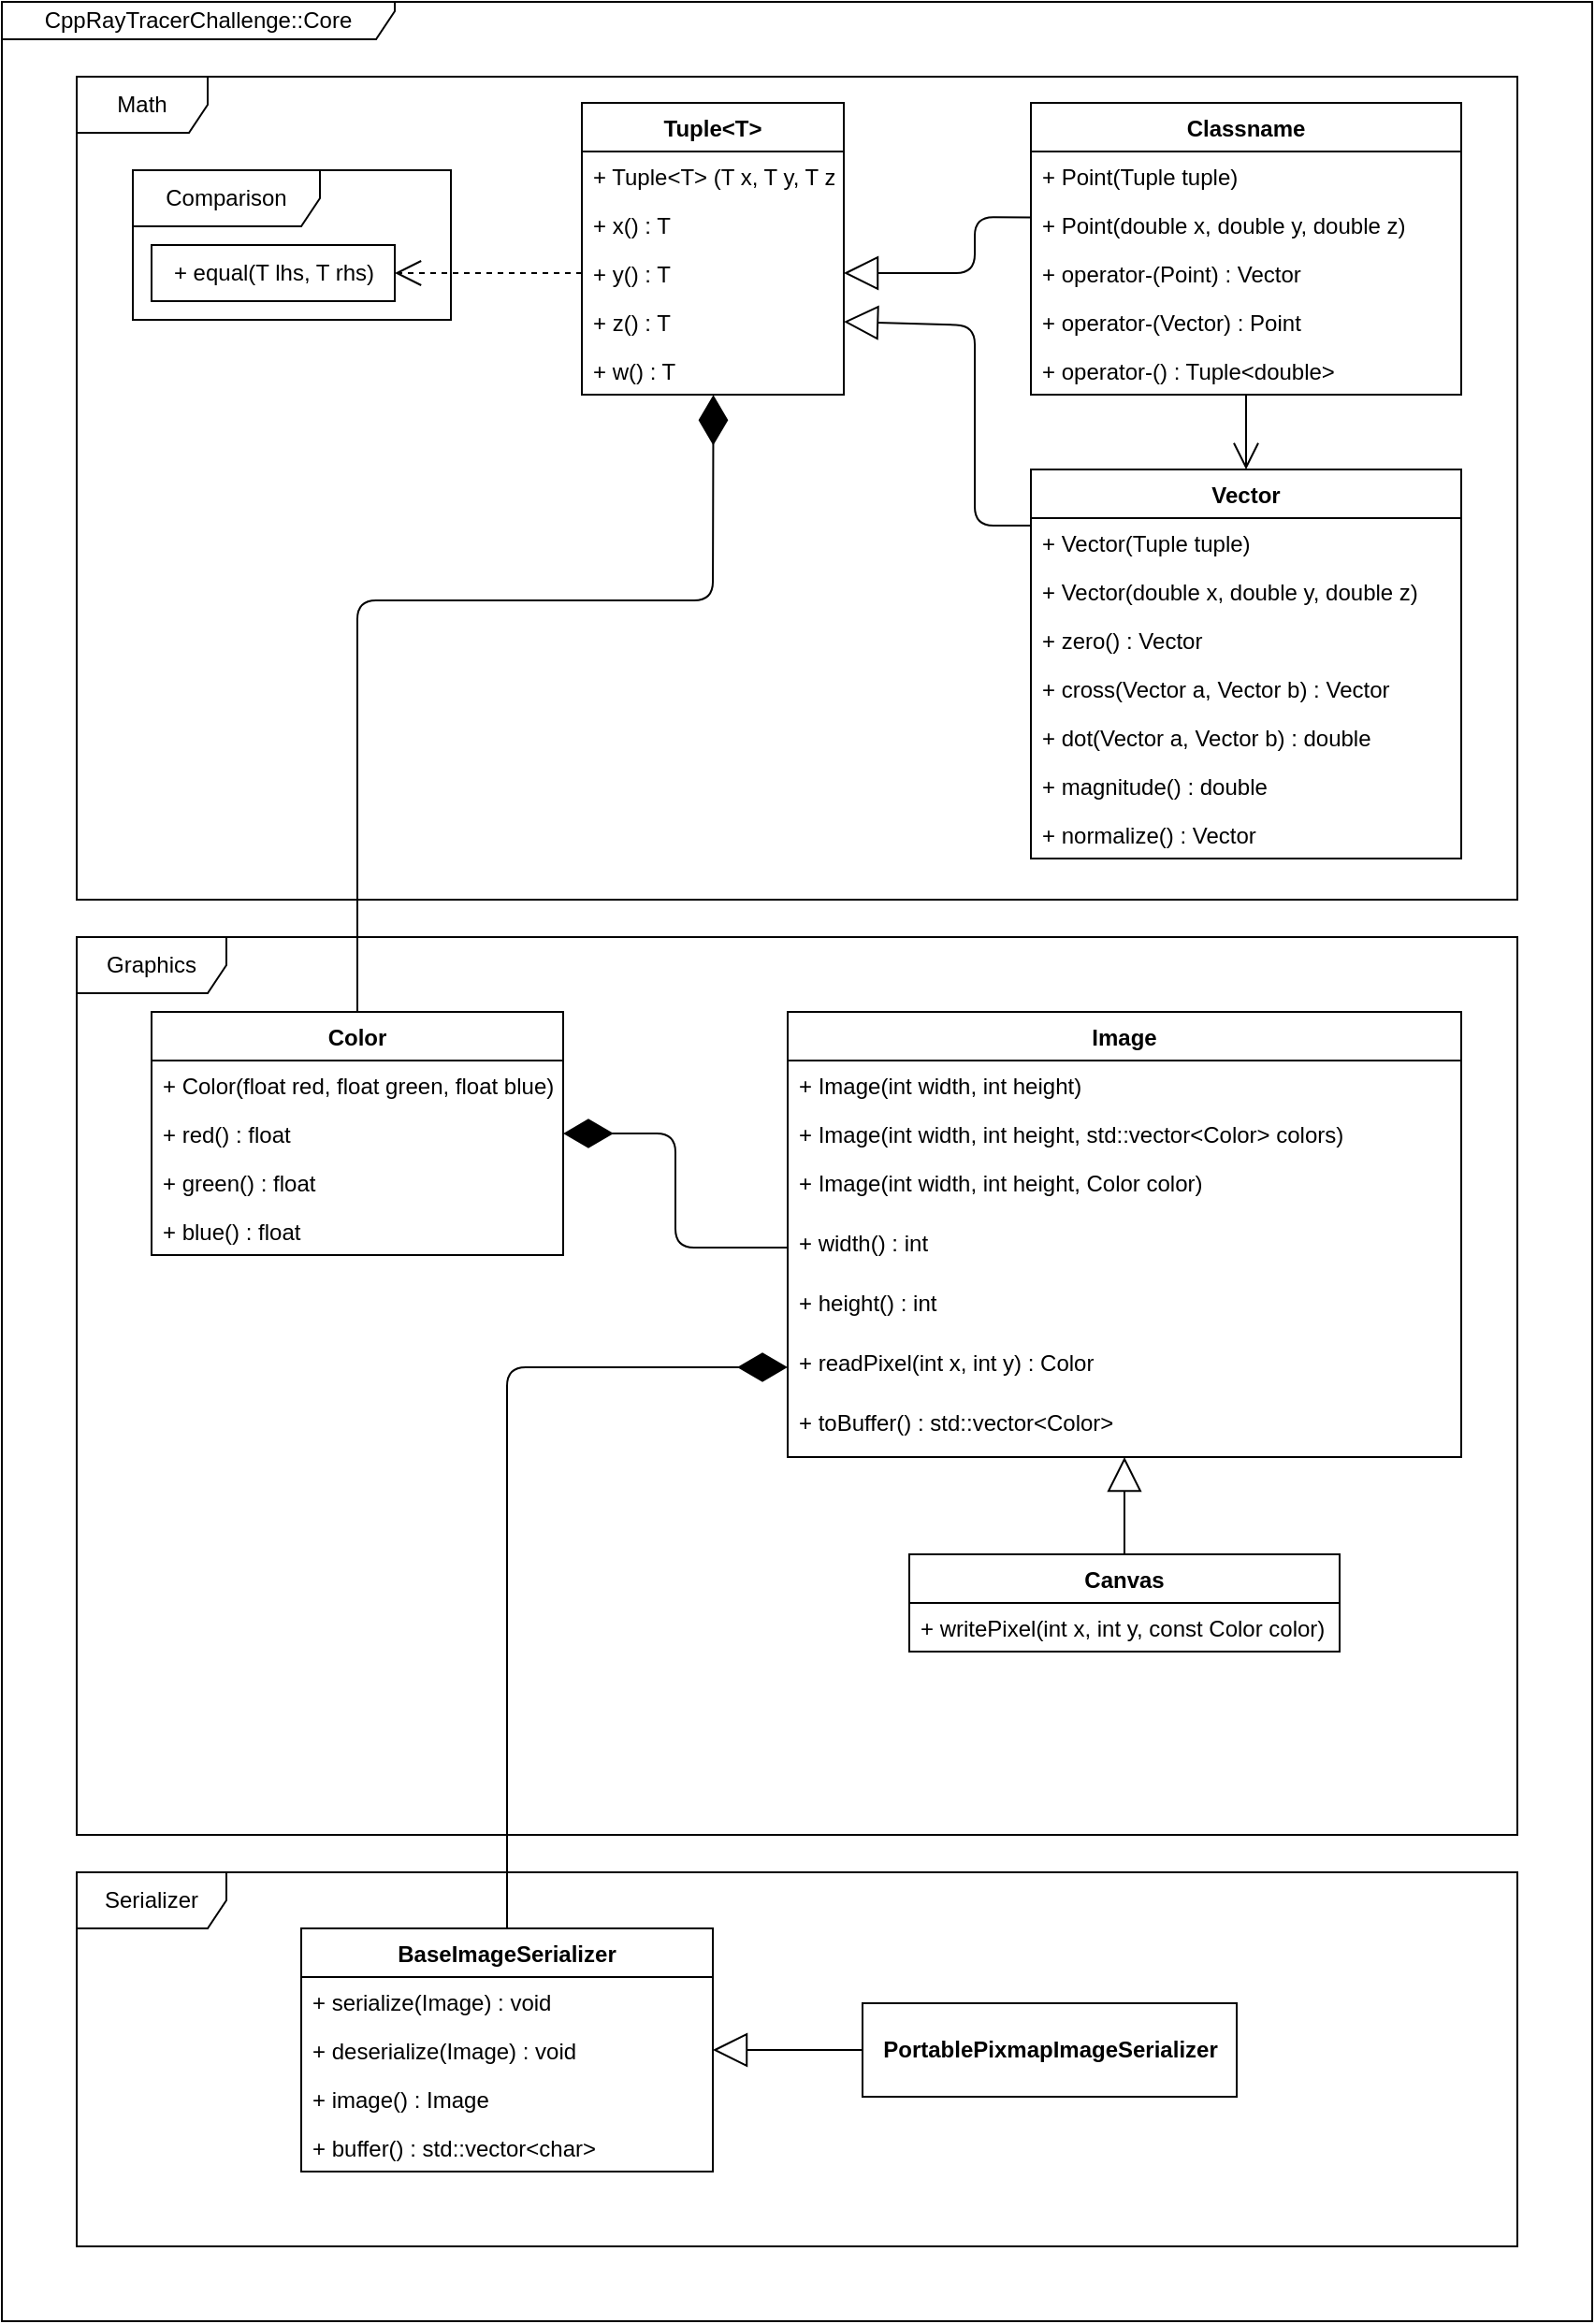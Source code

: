 <mxfile version="14.6.0"><diagram id="nn5Bj17SrMNnMcdJmBOz" name="Page-1"><mxGraphModel dx="2561" dy="1603" grid="1" gridSize="10" guides="1" tooltips="1" connect="1" arrows="1" fold="1" page="1" pageScale="1" pageWidth="850" pageHeight="1100" math="0" shadow="0"><root><mxCell id="0"/><mxCell id="1" parent="0"/><mxCell id="qW6ZxlCImox__-B0Sin3-20" value="CppRayTracerChallenge::Core" style="shape=umlFrame;whiteSpace=wrap;html=1;width=210;height=20;" parent="1" vertex="1"><mxGeometry width="850" height="1240" as="geometry"/></mxCell><mxCell id="qW6ZxlCImox__-B0Sin3-1" value="Graphics" style="shape=umlFrame;whiteSpace=wrap;html=1;width=80;height=30;" parent="1" vertex="1"><mxGeometry x="40" y="500" width="770" height="480" as="geometry"/></mxCell><mxCell id="qW6ZxlCImox__-B0Sin3-2" value="Math" style="shape=umlFrame;whiteSpace=wrap;html=1;width=70;height=30;" parent="1" vertex="1"><mxGeometry x="40" y="40" width="770" height="440" as="geometry"/></mxCell><mxCell id="qW6ZxlCImox__-B0Sin3-14" value="" style="endArrow=block;endSize=16;endFill=0;html=1;exitX=0.001;exitY=0.355;exitDx=0;exitDy=0;entryX=1;entryY=0.5;entryDx=0;entryDy=0;exitPerimeter=0;" parent="1" source="0zGpseCtfhq_ewiO13eP-45" target="0zGpseCtfhq_ewiO13eP-32" edge="1"><mxGeometry width="160" relative="1" as="geometry"><mxPoint x="550" y="115" as="sourcePoint"/><mxPoint x="320" y="300" as="targetPoint"/><Array as="points"><mxPoint x="520" y="115"/><mxPoint x="520" y="145"/></Array></mxGeometry></mxCell><mxCell id="qW6ZxlCImox__-B0Sin3-16" value="&lt;div&gt;&lt;br&gt;&lt;/div&gt;&lt;div&gt;&lt;br&gt;&lt;/div&gt;" style="edgeLabel;html=1;align=center;verticalAlign=middle;resizable=0;points=[];" parent="qW6ZxlCImox__-B0Sin3-14" vertex="1" connectable="0"><mxGeometry x="-0.227" y="2" relative="1" as="geometry"><mxPoint as="offset"/></mxGeometry></mxCell><mxCell id="qW6ZxlCImox__-B0Sin3-18" value="&lt;div&gt;&lt;br&gt;&lt;/div&gt;" style="edgeLabel;html=1;align=center;verticalAlign=middle;resizable=0;points=[];" parent="qW6ZxlCImox__-B0Sin3-14" vertex="1" connectable="0"><mxGeometry x="-0.388" y="3" relative="1" as="geometry"><mxPoint as="offset"/></mxGeometry></mxCell><mxCell id="qW6ZxlCImox__-B0Sin3-15" value="" style="endArrow=block;endSize=16;endFill=0;html=1;exitX=0;exitY=0.5;exitDx=0;exitDy=0;entryX=1;entryY=0.5;entryDx=0;entryDy=0;" parent="1" target="0zGpseCtfhq_ewiO13eP-33" edge="1"><mxGeometry width="160" relative="1" as="geometry"><mxPoint x="550.0" y="280" as="sourcePoint"/><mxPoint x="330" y="270" as="targetPoint"/><Array as="points"><mxPoint x="520" y="280"/><mxPoint x="520" y="173"/></Array></mxGeometry></mxCell><mxCell id="qW6ZxlCImox__-B0Sin3-21" value="" style="endArrow=open;endSize=12;dashed=1;html=1;exitX=0;exitY=0.5;exitDx=0;exitDy=0;entryX=1;entryY=0.5;entryDx=0;entryDy=0;" parent="1" source="0zGpseCtfhq_ewiO13eP-32" target="0zGpseCtfhq_ewiO13eP-28" edge="1"><mxGeometry width="160" relative="1" as="geometry"><mxPoint x="-110" y="380" as="sourcePoint"/><mxPoint x="210.0" y="145" as="targetPoint"/></mxGeometry></mxCell><mxCell id="qW6ZxlCImox__-B0Sin3-25" value="" style="endArrow=diamondThin;endFill=1;endSize=24;html=1;entryX=0.502;entryY=1.005;entryDx=0;entryDy=0;exitX=0.5;exitY=0;exitDx=0;exitDy=0;entryPerimeter=0;" parent="1" source="0zGpseCtfhq_ewiO13eP-20" target="0zGpseCtfhq_ewiO13eP-34" edge="1"><mxGeometry width="160" relative="1" as="geometry"><mxPoint x="260.0" y="484" as="sourcePoint"/><mxPoint x="70" y="490" as="targetPoint"/><Array as="points"><mxPoint x="190" y="320"/><mxPoint x="380" y="320"/></Array></mxGeometry></mxCell><mxCell id="0zGpseCtfhq_ewiO13eP-2" value="" style="endArrow=open;endFill=1;endSize=12;html=1;entryX=0.5;entryY=0;entryDx=0;entryDy=0;exitX=0.5;exitY=1;exitDx=0;exitDy=0;" edge="1" parent="1" source="0zGpseCtfhq_ewiO13eP-43" target="0zGpseCtfhq_ewiO13eP-35"><mxGeometry width="160" relative="1" as="geometry"><mxPoint x="665" y="170" as="sourcePoint"/><mxPoint x="665.0" y="210" as="targetPoint"/></mxGeometry></mxCell><mxCell id="0zGpseCtfhq_ewiO13eP-7" value="Image" style="swimlane;fontStyle=1;childLayout=stackLayout;horizontal=1;startSize=26;fillColor=none;horizontalStack=0;resizeParent=1;resizeParentMax=0;resizeLast=0;collapsible=1;marginBottom=0;" vertex="1" parent="1"><mxGeometry x="420" y="540" width="360" height="238" as="geometry"/></mxCell><mxCell id="0zGpseCtfhq_ewiO13eP-8" value="+ Image(int width, int height)" style="text;strokeColor=none;fillColor=none;align=left;verticalAlign=top;spacingLeft=4;spacingRight=4;overflow=hidden;rotatable=0;points=[[0,0.5],[1,0.5]];portConstraint=eastwest;" vertex="1" parent="0zGpseCtfhq_ewiO13eP-7"><mxGeometry y="26" width="360" height="26" as="geometry"/></mxCell><mxCell id="0zGpseCtfhq_ewiO13eP-9" value="+ Image(int width, int height, std::vector&lt;Color&gt; colors)" style="text;strokeColor=none;fillColor=none;align=left;verticalAlign=top;spacingLeft=4;spacingRight=4;overflow=hidden;rotatable=0;points=[[0,0.5],[1,0.5]];portConstraint=eastwest;" vertex="1" parent="0zGpseCtfhq_ewiO13eP-7"><mxGeometry y="52" width="360" height="26" as="geometry"/></mxCell><mxCell id="0zGpseCtfhq_ewiO13eP-10" value="+ Image(int width, int height, Color color)" style="text;strokeColor=none;fillColor=none;align=left;verticalAlign=top;spacingLeft=4;spacingRight=4;overflow=hidden;rotatable=0;points=[[0,0.5],[1,0.5]];portConstraint=eastwest;" vertex="1" parent="0zGpseCtfhq_ewiO13eP-7"><mxGeometry y="78" width="360" height="32" as="geometry"/></mxCell><mxCell id="0zGpseCtfhq_ewiO13eP-11" value="+ width() : int" style="text;strokeColor=none;fillColor=none;align=left;verticalAlign=top;spacingLeft=4;spacingRight=4;overflow=hidden;rotatable=0;points=[[0,0.5],[1,0.5]];portConstraint=eastwest;" vertex="1" parent="0zGpseCtfhq_ewiO13eP-7"><mxGeometry y="110" width="360" height="32" as="geometry"/></mxCell><mxCell id="0zGpseCtfhq_ewiO13eP-12" value="+ height() : int" style="text;strokeColor=none;fillColor=none;align=left;verticalAlign=top;spacingLeft=4;spacingRight=4;overflow=hidden;rotatable=0;points=[[0,0.5],[1,0.5]];portConstraint=eastwest;" vertex="1" parent="0zGpseCtfhq_ewiO13eP-7"><mxGeometry y="142" width="360" height="32" as="geometry"/></mxCell><mxCell id="0zGpseCtfhq_ewiO13eP-13" value="+ readPixel(int x, int y) : Color" style="text;strokeColor=none;fillColor=none;align=left;verticalAlign=top;spacingLeft=4;spacingRight=4;overflow=hidden;rotatable=0;points=[[0,0.5],[1,0.5]];portConstraint=eastwest;" vertex="1" parent="0zGpseCtfhq_ewiO13eP-7"><mxGeometry y="174" width="360" height="32" as="geometry"/></mxCell><mxCell id="0zGpseCtfhq_ewiO13eP-14" value="+ toBuffer() : std::vector&lt;Color&gt;" style="text;strokeColor=none;fillColor=none;align=left;verticalAlign=top;spacingLeft=4;spacingRight=4;overflow=hidden;rotatable=0;points=[[0,0.5],[1,0.5]];portConstraint=eastwest;" vertex="1" parent="0zGpseCtfhq_ewiO13eP-7"><mxGeometry y="206" width="360" height="32" as="geometry"/></mxCell><mxCell id="0zGpseCtfhq_ewiO13eP-15" value="Canvas" style="swimlane;fontStyle=1;childLayout=stackLayout;horizontal=1;startSize=26;fillColor=none;horizontalStack=0;resizeParent=1;resizeParentMax=0;resizeLast=0;collapsible=1;marginBottom=0;" vertex="1" parent="1"><mxGeometry x="485" y="830" width="230" height="52" as="geometry"/></mxCell><mxCell id="0zGpseCtfhq_ewiO13eP-16" value="+ writePixel(int x, int y, const Color color)" style="text;strokeColor=none;fillColor=none;align=left;verticalAlign=top;spacingLeft=4;spacingRight=4;overflow=hidden;rotatable=0;points=[[0,0.5],[1,0.5]];portConstraint=eastwest;" vertex="1" parent="0zGpseCtfhq_ewiO13eP-15"><mxGeometry y="26" width="230" height="26" as="geometry"/></mxCell><mxCell id="0zGpseCtfhq_ewiO13eP-19" value="" style="endArrow=block;endSize=16;endFill=0;html=1;exitX=0.5;exitY=0;exitDx=0;exitDy=0;" edge="1" parent="1" source="0zGpseCtfhq_ewiO13eP-15" target="0zGpseCtfhq_ewiO13eP-14"><mxGeometry width="160" relative="1" as="geometry"><mxPoint x="120" y="840" as="sourcePoint"/><mxPoint x="280" y="840" as="targetPoint"/></mxGeometry></mxCell><mxCell id="0zGpseCtfhq_ewiO13eP-20" value="Color" style="swimlane;fontStyle=1;childLayout=stackLayout;horizontal=1;startSize=26;fillColor=none;horizontalStack=0;resizeParent=1;resizeParentMax=0;resizeLast=0;collapsible=1;marginBottom=0;" vertex="1" parent="1"><mxGeometry x="80" y="540" width="220" height="130" as="geometry"/></mxCell><mxCell id="0zGpseCtfhq_ewiO13eP-21" value="+ Color(float red, float green, float blue)" style="text;strokeColor=none;fillColor=none;align=left;verticalAlign=top;spacingLeft=4;spacingRight=4;overflow=hidden;rotatable=0;points=[[0,0.5],[1,0.5]];portConstraint=eastwest;" vertex="1" parent="0zGpseCtfhq_ewiO13eP-20"><mxGeometry y="26" width="220" height="26" as="geometry"/></mxCell><mxCell id="0zGpseCtfhq_ewiO13eP-22" value="+ red() : float" style="text;strokeColor=none;fillColor=none;align=left;verticalAlign=top;spacingLeft=4;spacingRight=4;overflow=hidden;rotatable=0;points=[[0,0.5],[1,0.5]];portConstraint=eastwest;" vertex="1" parent="0zGpseCtfhq_ewiO13eP-20"><mxGeometry y="52" width="220" height="26" as="geometry"/></mxCell><mxCell id="0zGpseCtfhq_ewiO13eP-23" value="+ green() : float" style="text;strokeColor=none;fillColor=none;align=left;verticalAlign=top;spacingLeft=4;spacingRight=4;overflow=hidden;rotatable=0;points=[[0,0.5],[1,0.5]];portConstraint=eastwest;" vertex="1" parent="0zGpseCtfhq_ewiO13eP-20"><mxGeometry y="78" width="220" height="26" as="geometry"/></mxCell><mxCell id="0zGpseCtfhq_ewiO13eP-24" value="+ blue() : float" style="text;strokeColor=none;fillColor=none;align=left;verticalAlign=top;spacingLeft=4;spacingRight=4;overflow=hidden;rotatable=0;points=[[0,0.5],[1,0.5]];portConstraint=eastwest;" vertex="1" parent="0zGpseCtfhq_ewiO13eP-20"><mxGeometry y="104" width="220" height="26" as="geometry"/></mxCell><mxCell id="0zGpseCtfhq_ewiO13eP-25" value="" style="endArrow=diamondThin;endFill=1;endSize=24;html=1;exitX=0;exitY=0.5;exitDx=0;exitDy=0;entryX=1;entryY=0.5;entryDx=0;entryDy=0;" edge="1" parent="1" source="0zGpseCtfhq_ewiO13eP-11" target="0zGpseCtfhq_ewiO13eP-20"><mxGeometry width="160" relative="1" as="geometry"><mxPoint x="-90" y="730" as="sourcePoint"/><mxPoint x="70" y="730" as="targetPoint"/><Array as="points"><mxPoint x="360" y="666"/><mxPoint x="360" y="605"/></Array></mxGeometry></mxCell><mxCell id="0zGpseCtfhq_ewiO13eP-27" value="Comparison" style="shape=umlFrame;whiteSpace=wrap;html=1;width=100;height=30;" vertex="1" parent="1"><mxGeometry x="70" y="90" width="170" height="80" as="geometry"/></mxCell><mxCell id="0zGpseCtfhq_ewiO13eP-28" value="+ equal(T lhs, T rhs)" style="html=1;" vertex="1" parent="1"><mxGeometry x="80" y="130" width="130" height="30" as="geometry"/></mxCell><mxCell id="0zGpseCtfhq_ewiO13eP-29" value="Tuple&lt;T&gt;" style="swimlane;fontStyle=1;childLayout=stackLayout;horizontal=1;startSize=26;fillColor=none;horizontalStack=0;resizeParent=1;resizeParentMax=0;resizeLast=0;collapsible=1;marginBottom=0;" vertex="1" parent="1"><mxGeometry x="310" y="54" width="140" height="156" as="geometry"/></mxCell><mxCell id="0zGpseCtfhq_ewiO13eP-30" value="+ Tuple&lt;T&gt; (T x, T y, T z, T w)" style="text;strokeColor=none;fillColor=none;align=left;verticalAlign=top;spacingLeft=4;spacingRight=4;overflow=hidden;rotatable=0;points=[[0,0.5],[1,0.5]];portConstraint=eastwest;" vertex="1" parent="0zGpseCtfhq_ewiO13eP-29"><mxGeometry y="26" width="140" height="26" as="geometry"/></mxCell><mxCell id="0zGpseCtfhq_ewiO13eP-31" value="+ x() : T" style="text;strokeColor=none;fillColor=none;align=left;verticalAlign=top;spacingLeft=4;spacingRight=4;overflow=hidden;rotatable=0;points=[[0,0.5],[1,0.5]];portConstraint=eastwest;" vertex="1" parent="0zGpseCtfhq_ewiO13eP-29"><mxGeometry y="52" width="140" height="26" as="geometry"/></mxCell><mxCell id="0zGpseCtfhq_ewiO13eP-32" value="+ y() : T" style="text;strokeColor=none;fillColor=none;align=left;verticalAlign=top;spacingLeft=4;spacingRight=4;overflow=hidden;rotatable=0;points=[[0,0.5],[1,0.5]];portConstraint=eastwest;" vertex="1" parent="0zGpseCtfhq_ewiO13eP-29"><mxGeometry y="78" width="140" height="26" as="geometry"/></mxCell><mxCell id="0zGpseCtfhq_ewiO13eP-33" value="+ z() : T" style="text;strokeColor=none;fillColor=none;align=left;verticalAlign=top;spacingLeft=4;spacingRight=4;overflow=hidden;rotatable=0;points=[[0,0.5],[1,0.5]];portConstraint=eastwest;" vertex="1" parent="0zGpseCtfhq_ewiO13eP-29"><mxGeometry y="104" width="140" height="26" as="geometry"/></mxCell><mxCell id="0zGpseCtfhq_ewiO13eP-34" value="+ w() : T" style="text;strokeColor=none;fillColor=none;align=left;verticalAlign=top;spacingLeft=4;spacingRight=4;overflow=hidden;rotatable=0;points=[[0,0.5],[1,0.5]];portConstraint=eastwest;" vertex="1" parent="0zGpseCtfhq_ewiO13eP-29"><mxGeometry y="130" width="140" height="26" as="geometry"/></mxCell><mxCell id="0zGpseCtfhq_ewiO13eP-35" value="Vector" style="swimlane;fontStyle=1;childLayout=stackLayout;horizontal=1;startSize=26;fillColor=none;horizontalStack=0;resizeParent=1;resizeParentMax=0;resizeLast=0;collapsible=1;marginBottom=0;" vertex="1" parent="1"><mxGeometry x="550" y="250" width="230" height="208" as="geometry"/></mxCell><mxCell id="0zGpseCtfhq_ewiO13eP-36" value="+ Vector(Tuple tuple)" style="text;strokeColor=none;fillColor=none;align=left;verticalAlign=top;spacingLeft=4;spacingRight=4;overflow=hidden;rotatable=0;points=[[0,0.5],[1,0.5]];portConstraint=eastwest;" vertex="1" parent="0zGpseCtfhq_ewiO13eP-35"><mxGeometry y="26" width="230" height="26" as="geometry"/></mxCell><mxCell id="0zGpseCtfhq_ewiO13eP-37" value="+ Vector(double x, double y, double z)" style="text;strokeColor=none;fillColor=none;align=left;verticalAlign=top;spacingLeft=4;spacingRight=4;overflow=hidden;rotatable=0;points=[[0,0.5],[1,0.5]];portConstraint=eastwest;" vertex="1" parent="0zGpseCtfhq_ewiO13eP-35"><mxGeometry y="52" width="230" height="26" as="geometry"/></mxCell><mxCell id="0zGpseCtfhq_ewiO13eP-38" value="+ zero() : Vector" style="text;strokeColor=none;fillColor=none;align=left;verticalAlign=top;spacingLeft=4;spacingRight=4;overflow=hidden;rotatable=0;points=[[0,0.5],[1,0.5]];portConstraint=eastwest;" vertex="1" parent="0zGpseCtfhq_ewiO13eP-35"><mxGeometry y="78" width="230" height="26" as="geometry"/></mxCell><mxCell id="0zGpseCtfhq_ewiO13eP-39" value="+ cross(Vector a, Vector b) : Vector" style="text;strokeColor=none;fillColor=none;align=left;verticalAlign=top;spacingLeft=4;spacingRight=4;overflow=hidden;rotatable=0;points=[[0,0.5],[1,0.5]];portConstraint=eastwest;" vertex="1" parent="0zGpseCtfhq_ewiO13eP-35"><mxGeometry y="104" width="230" height="26" as="geometry"/></mxCell><mxCell id="0zGpseCtfhq_ewiO13eP-40" value="+ dot(Vector a, Vector b) : double" style="text;strokeColor=none;fillColor=none;align=left;verticalAlign=top;spacingLeft=4;spacingRight=4;overflow=hidden;rotatable=0;points=[[0,0.5],[1,0.5]];portConstraint=eastwest;" vertex="1" parent="0zGpseCtfhq_ewiO13eP-35"><mxGeometry y="130" width="230" height="26" as="geometry"/></mxCell><mxCell id="0zGpseCtfhq_ewiO13eP-41" value="+ magnitude() : double" style="text;strokeColor=none;fillColor=none;align=left;verticalAlign=top;spacingLeft=4;spacingRight=4;overflow=hidden;rotatable=0;points=[[0,0.5],[1,0.5]];portConstraint=eastwest;" vertex="1" parent="0zGpseCtfhq_ewiO13eP-35"><mxGeometry y="156" width="230" height="26" as="geometry"/></mxCell><mxCell id="0zGpseCtfhq_ewiO13eP-42" value="+ normalize() : Vector" style="text;strokeColor=none;fillColor=none;align=left;verticalAlign=top;spacingLeft=4;spacingRight=4;overflow=hidden;rotatable=0;points=[[0,0.5],[1,0.5]];portConstraint=eastwest;" vertex="1" parent="0zGpseCtfhq_ewiO13eP-35"><mxGeometry y="182" width="230" height="26" as="geometry"/></mxCell><mxCell id="0zGpseCtfhq_ewiO13eP-43" value="Classname" style="swimlane;fontStyle=1;childLayout=stackLayout;horizontal=1;startSize=26;fillColor=none;horizontalStack=0;resizeParent=1;resizeParentMax=0;resizeLast=0;collapsible=1;marginBottom=0;" vertex="1" parent="1"><mxGeometry x="550" y="54" width="230" height="156" as="geometry"/></mxCell><mxCell id="0zGpseCtfhq_ewiO13eP-44" value="+ Point(Tuple tuple)" style="text;strokeColor=none;fillColor=none;align=left;verticalAlign=top;spacingLeft=4;spacingRight=4;overflow=hidden;rotatable=0;points=[[0,0.5],[1,0.5]];portConstraint=eastwest;" vertex="1" parent="0zGpseCtfhq_ewiO13eP-43"><mxGeometry y="26" width="230" height="26" as="geometry"/></mxCell><mxCell id="0zGpseCtfhq_ewiO13eP-45" value="+ Point(double x, double y, double z)" style="text;strokeColor=none;fillColor=none;align=left;verticalAlign=top;spacingLeft=4;spacingRight=4;overflow=hidden;rotatable=0;points=[[0,0.5],[1,0.5]];portConstraint=eastwest;" vertex="1" parent="0zGpseCtfhq_ewiO13eP-43"><mxGeometry y="52" width="230" height="26" as="geometry"/></mxCell><mxCell id="0zGpseCtfhq_ewiO13eP-46" value="+ operator-(Point) : Vector" style="text;strokeColor=none;fillColor=none;align=left;verticalAlign=top;spacingLeft=4;spacingRight=4;overflow=hidden;rotatable=0;points=[[0,0.5],[1,0.5]];portConstraint=eastwest;" vertex="1" parent="0zGpseCtfhq_ewiO13eP-43"><mxGeometry y="78" width="230" height="26" as="geometry"/></mxCell><mxCell id="0zGpseCtfhq_ewiO13eP-47" value="+ operator-(Vector) : Point" style="text;strokeColor=none;fillColor=none;align=left;verticalAlign=top;spacingLeft=4;spacingRight=4;overflow=hidden;rotatable=0;points=[[0,0.5],[1,0.5]];portConstraint=eastwest;" vertex="1" parent="0zGpseCtfhq_ewiO13eP-43"><mxGeometry y="104" width="230" height="26" as="geometry"/></mxCell><mxCell id="0zGpseCtfhq_ewiO13eP-48" value="+ operator-() : Tuple&lt;double&gt;" style="text;strokeColor=none;fillColor=none;align=left;verticalAlign=top;spacingLeft=4;spacingRight=4;overflow=hidden;rotatable=0;points=[[0,0.5],[1,0.5]];portConstraint=eastwest;" vertex="1" parent="0zGpseCtfhq_ewiO13eP-43"><mxGeometry y="130" width="230" height="26" as="geometry"/></mxCell><mxCell id="0zGpseCtfhq_ewiO13eP-49" value="Serializer" style="shape=umlFrame;whiteSpace=wrap;html=1;width=80;height=30;" vertex="1" parent="1"><mxGeometry x="40" y="1000" width="770" height="200" as="geometry"/></mxCell><mxCell id="0zGpseCtfhq_ewiO13eP-50" value="BaseImageSerializer" style="swimlane;fontStyle=1;childLayout=stackLayout;horizontal=1;startSize=26;fillColor=none;horizontalStack=0;resizeParent=1;resizeParentMax=0;resizeLast=0;collapsible=1;marginBottom=0;" vertex="1" parent="1"><mxGeometry x="160" y="1030" width="220" height="130" as="geometry"/></mxCell><mxCell id="0zGpseCtfhq_ewiO13eP-51" value="+ serialize(Image) : void" style="text;strokeColor=none;fillColor=none;align=left;verticalAlign=top;spacingLeft=4;spacingRight=4;overflow=hidden;rotatable=0;points=[[0,0.5],[1,0.5]];portConstraint=eastwest;" vertex="1" parent="0zGpseCtfhq_ewiO13eP-50"><mxGeometry y="26" width="220" height="26" as="geometry"/></mxCell><mxCell id="0zGpseCtfhq_ewiO13eP-52" value="+ deserialize(Image) : void" style="text;strokeColor=none;fillColor=none;align=left;verticalAlign=top;spacingLeft=4;spacingRight=4;overflow=hidden;rotatable=0;points=[[0,0.5],[1,0.5]];portConstraint=eastwest;" vertex="1" parent="0zGpseCtfhq_ewiO13eP-50"><mxGeometry y="52" width="220" height="26" as="geometry"/></mxCell><mxCell id="0zGpseCtfhq_ewiO13eP-53" value="+ image() : Image" style="text;strokeColor=none;fillColor=none;align=left;verticalAlign=top;spacingLeft=4;spacingRight=4;overflow=hidden;rotatable=0;points=[[0,0.5],[1,0.5]];portConstraint=eastwest;" vertex="1" parent="0zGpseCtfhq_ewiO13eP-50"><mxGeometry y="78" width="220" height="26" as="geometry"/></mxCell><mxCell id="0zGpseCtfhq_ewiO13eP-56" value="+ buffer() : std::vector&lt;char&gt;" style="text;strokeColor=none;fillColor=none;align=left;verticalAlign=top;spacingLeft=4;spacingRight=4;overflow=hidden;rotatable=0;points=[[0,0.5],[1,0.5]];portConstraint=eastwest;" vertex="1" parent="0zGpseCtfhq_ewiO13eP-50"><mxGeometry y="104" width="220" height="26" as="geometry"/></mxCell><mxCell id="0zGpseCtfhq_ewiO13eP-61" value="&lt;b&gt;PortablePixmapImageSerializer&lt;/b&gt;" style="html=1;" vertex="1" parent="1"><mxGeometry x="460" y="1070" width="200" height="50" as="geometry"/></mxCell><mxCell id="0zGpseCtfhq_ewiO13eP-62" value="" style="endArrow=block;endSize=16;endFill=0;html=1;exitX=0;exitY=0.5;exitDx=0;exitDy=0;entryX=1;entryY=0.5;entryDx=0;entryDy=0;" edge="1" parent="1" source="0zGpseCtfhq_ewiO13eP-61" target="0zGpseCtfhq_ewiO13eP-52"><mxGeometry width="160" relative="1" as="geometry"><mxPoint x="420" y="1160" as="sourcePoint"/><mxPoint x="580" y="1160" as="targetPoint"/></mxGeometry></mxCell><mxCell id="0zGpseCtfhq_ewiO13eP-63" value="" style="endArrow=diamondThin;endFill=1;endSize=24;html=1;entryX=0;entryY=0.5;entryDx=0;entryDy=0;exitX=0.5;exitY=0;exitDx=0;exitDy=0;" edge="1" parent="1" source="0zGpseCtfhq_ewiO13eP-50" target="0zGpseCtfhq_ewiO13eP-13"><mxGeometry width="160" relative="1" as="geometry"><mxPoint x="-10" y="840" as="sourcePoint"/><mxPoint x="150" y="840" as="targetPoint"/><Array as="points"><mxPoint x="270" y="730"/></Array></mxGeometry></mxCell></root></mxGraphModel></diagram></mxfile>